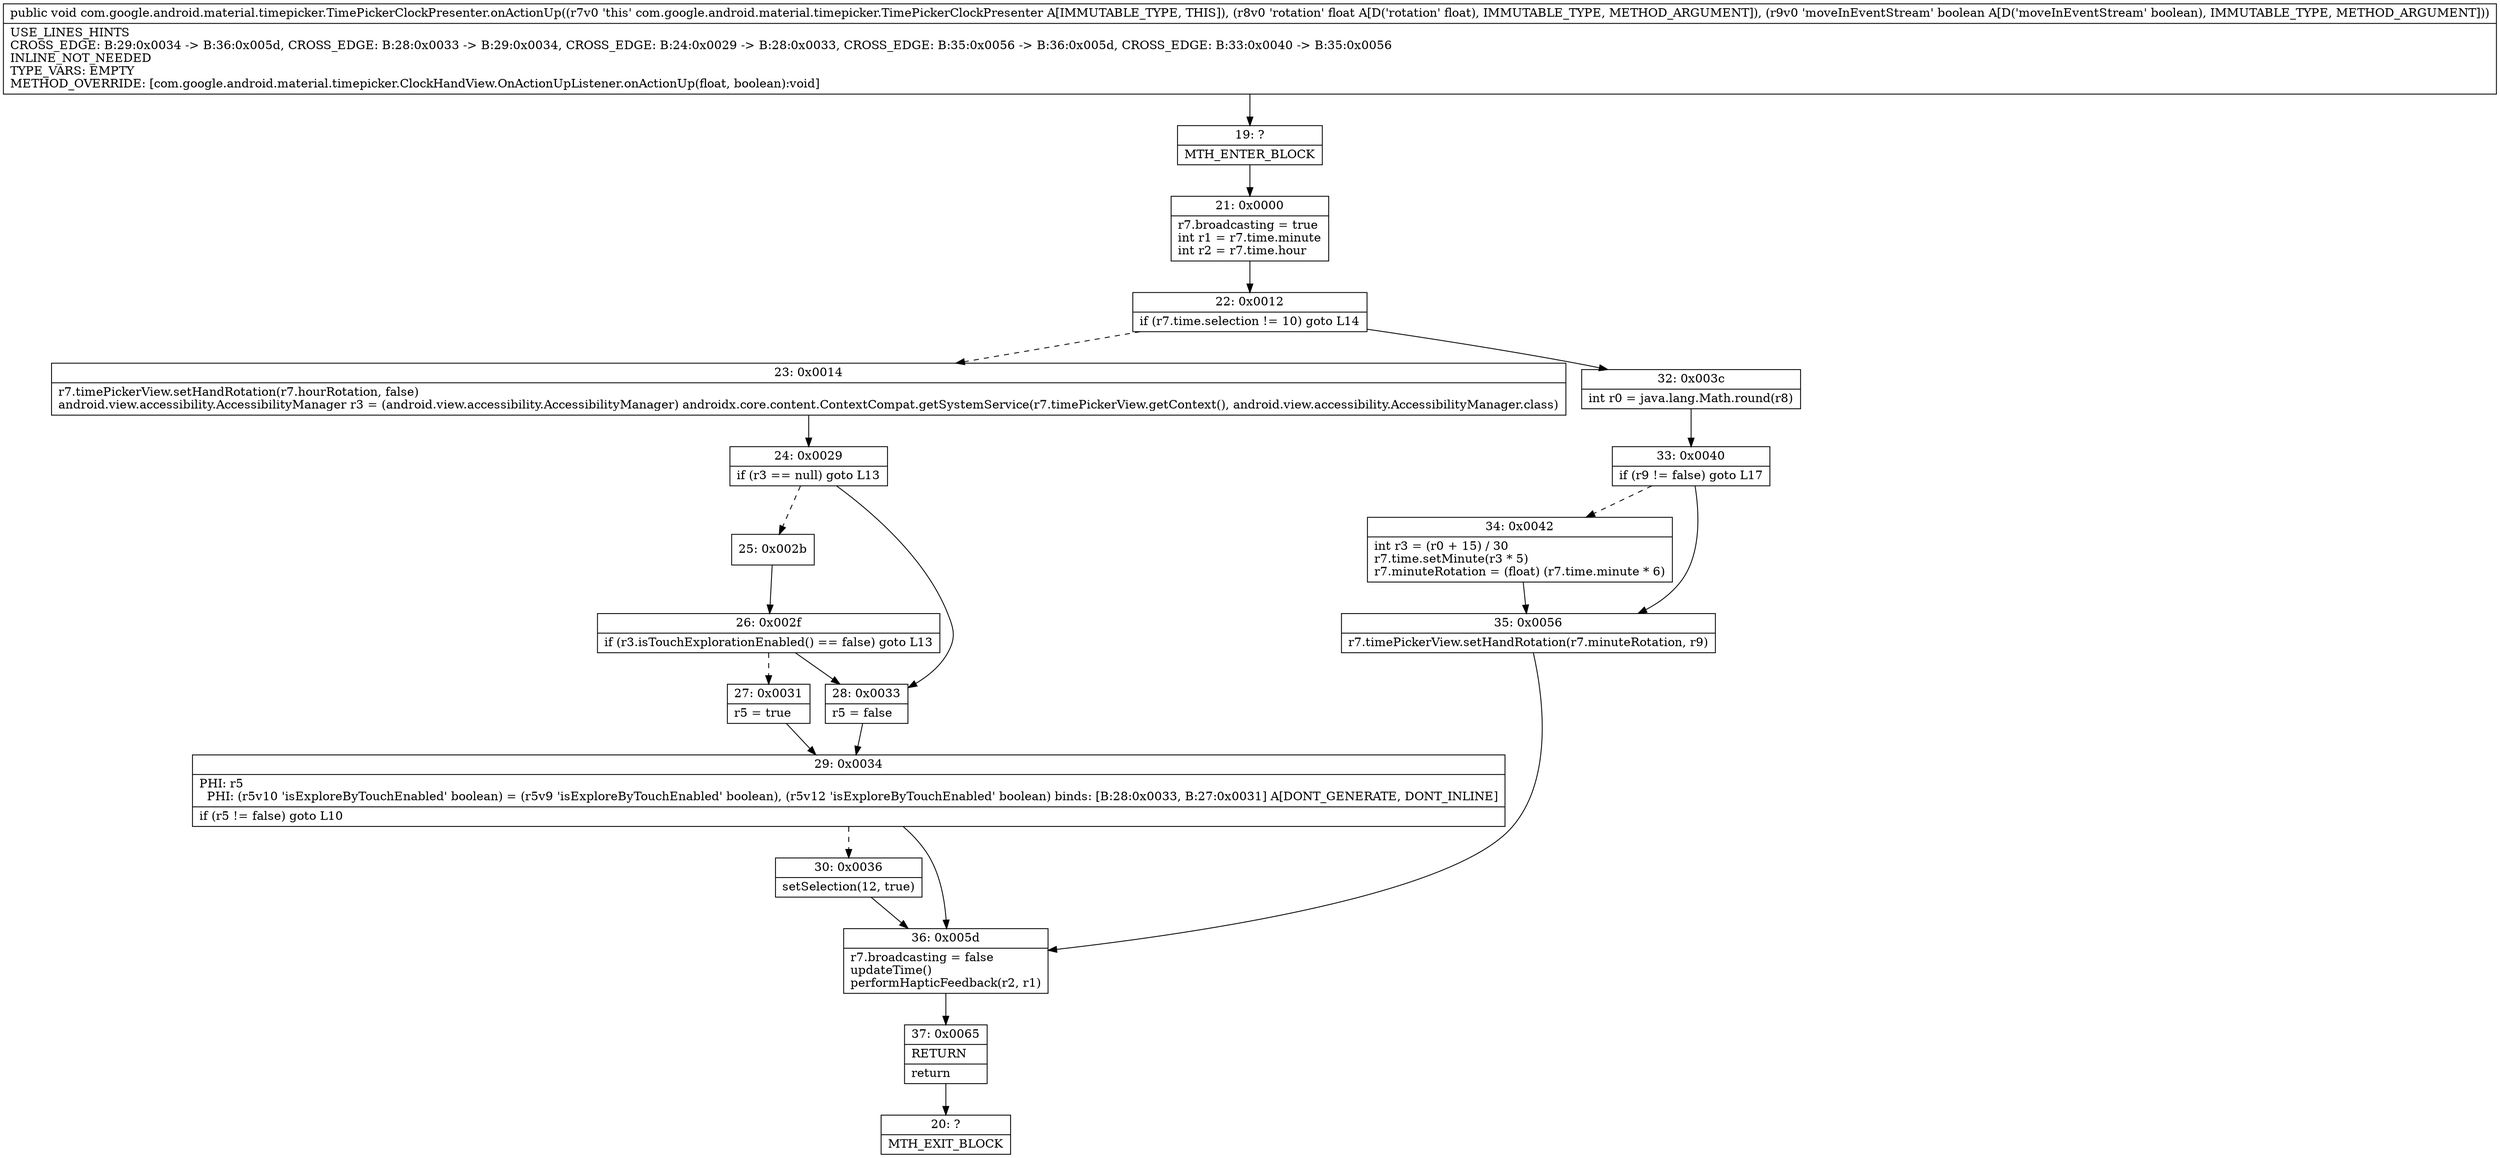 digraph "CFG forcom.google.android.material.timepicker.TimePickerClockPresenter.onActionUp(FZ)V" {
Node_19 [shape=record,label="{19\:\ ?|MTH_ENTER_BLOCK\l}"];
Node_21 [shape=record,label="{21\:\ 0x0000|r7.broadcasting = true\lint r1 = r7.time.minute\lint r2 = r7.time.hour\l}"];
Node_22 [shape=record,label="{22\:\ 0x0012|if (r7.time.selection != 10) goto L14\l}"];
Node_23 [shape=record,label="{23\:\ 0x0014|r7.timePickerView.setHandRotation(r7.hourRotation, false)\landroid.view.accessibility.AccessibilityManager r3 = (android.view.accessibility.AccessibilityManager) androidx.core.content.ContextCompat.getSystemService(r7.timePickerView.getContext(), android.view.accessibility.AccessibilityManager.class)\l}"];
Node_24 [shape=record,label="{24\:\ 0x0029|if (r3 == null) goto L13\l}"];
Node_25 [shape=record,label="{25\:\ 0x002b}"];
Node_26 [shape=record,label="{26\:\ 0x002f|if (r3.isTouchExplorationEnabled() == false) goto L13\l}"];
Node_27 [shape=record,label="{27\:\ 0x0031|r5 = true\l}"];
Node_29 [shape=record,label="{29\:\ 0x0034|PHI: r5 \l  PHI: (r5v10 'isExploreByTouchEnabled' boolean) = (r5v9 'isExploreByTouchEnabled' boolean), (r5v12 'isExploreByTouchEnabled' boolean) binds: [B:28:0x0033, B:27:0x0031] A[DONT_GENERATE, DONT_INLINE]\l|if (r5 != false) goto L10\l}"];
Node_30 [shape=record,label="{30\:\ 0x0036|setSelection(12, true)\l}"];
Node_36 [shape=record,label="{36\:\ 0x005d|r7.broadcasting = false\lupdateTime()\lperformHapticFeedback(r2, r1)\l}"];
Node_37 [shape=record,label="{37\:\ 0x0065|RETURN\l|return\l}"];
Node_20 [shape=record,label="{20\:\ ?|MTH_EXIT_BLOCK\l}"];
Node_28 [shape=record,label="{28\:\ 0x0033|r5 = false\l}"];
Node_32 [shape=record,label="{32\:\ 0x003c|int r0 = java.lang.Math.round(r8)\l}"];
Node_33 [shape=record,label="{33\:\ 0x0040|if (r9 != false) goto L17\l}"];
Node_34 [shape=record,label="{34\:\ 0x0042|int r3 = (r0 + 15) \/ 30\lr7.time.setMinute(r3 * 5)\lr7.minuteRotation = (float) (r7.time.minute * 6)\l}"];
Node_35 [shape=record,label="{35\:\ 0x0056|r7.timePickerView.setHandRotation(r7.minuteRotation, r9)\l}"];
MethodNode[shape=record,label="{public void com.google.android.material.timepicker.TimePickerClockPresenter.onActionUp((r7v0 'this' com.google.android.material.timepicker.TimePickerClockPresenter A[IMMUTABLE_TYPE, THIS]), (r8v0 'rotation' float A[D('rotation' float), IMMUTABLE_TYPE, METHOD_ARGUMENT]), (r9v0 'moveInEventStream' boolean A[D('moveInEventStream' boolean), IMMUTABLE_TYPE, METHOD_ARGUMENT]))  | USE_LINES_HINTS\lCROSS_EDGE: B:29:0x0034 \-\> B:36:0x005d, CROSS_EDGE: B:28:0x0033 \-\> B:29:0x0034, CROSS_EDGE: B:24:0x0029 \-\> B:28:0x0033, CROSS_EDGE: B:35:0x0056 \-\> B:36:0x005d, CROSS_EDGE: B:33:0x0040 \-\> B:35:0x0056\lINLINE_NOT_NEEDED\lTYPE_VARS: EMPTY\lMETHOD_OVERRIDE: [com.google.android.material.timepicker.ClockHandView.OnActionUpListener.onActionUp(float, boolean):void]\l}"];
MethodNode -> Node_19;Node_19 -> Node_21;
Node_21 -> Node_22;
Node_22 -> Node_23[style=dashed];
Node_22 -> Node_32;
Node_23 -> Node_24;
Node_24 -> Node_25[style=dashed];
Node_24 -> Node_28;
Node_25 -> Node_26;
Node_26 -> Node_27[style=dashed];
Node_26 -> Node_28;
Node_27 -> Node_29;
Node_29 -> Node_30[style=dashed];
Node_29 -> Node_36;
Node_30 -> Node_36;
Node_36 -> Node_37;
Node_37 -> Node_20;
Node_28 -> Node_29;
Node_32 -> Node_33;
Node_33 -> Node_34[style=dashed];
Node_33 -> Node_35;
Node_34 -> Node_35;
Node_35 -> Node_36;
}

